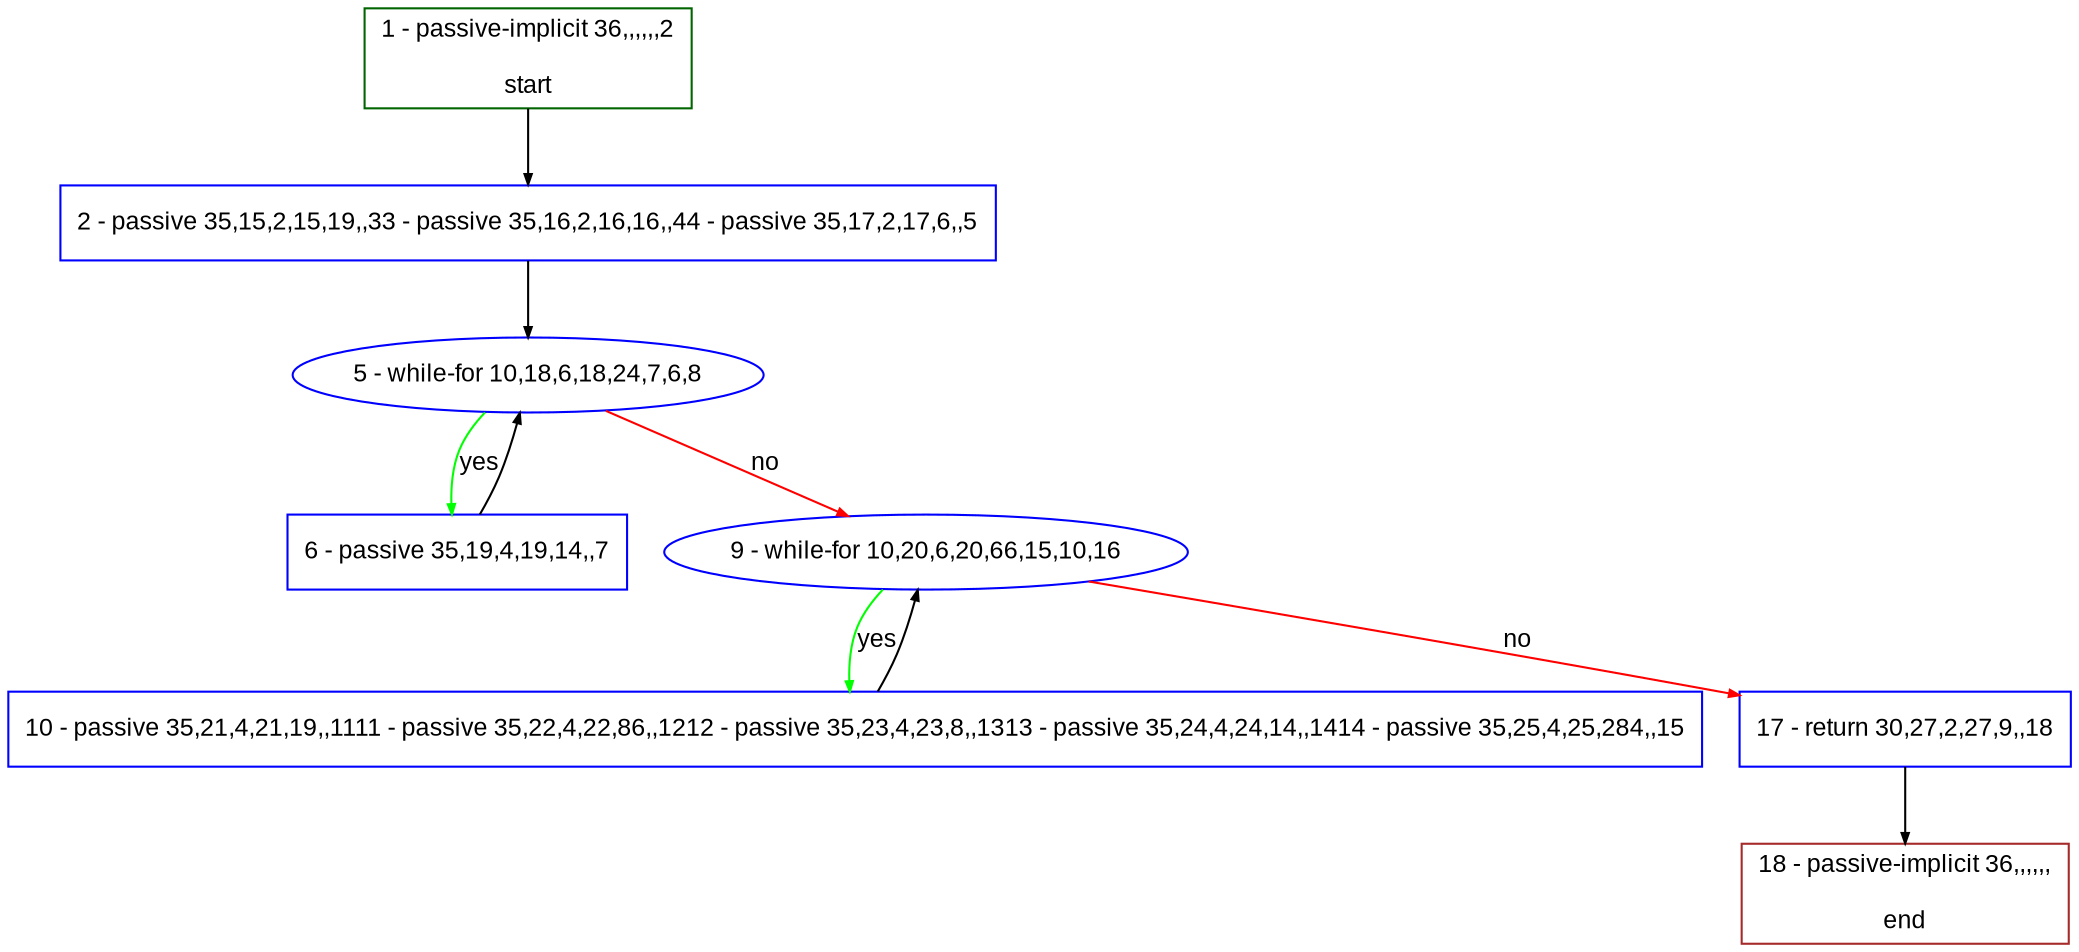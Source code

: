 digraph "" {
  graph [pack="true", label="", fontsize="12", packmode="clust", fontname="Arial", fillcolor="#FFFFCC", bgcolor="white", style="rounded,filled", compound="true"];
  node [node_initialized="no", label="", color="grey", fontsize="12", fillcolor="white", fontname="Arial", style="filled", shape="rectangle", compound="true", fixedsize="false"];
  edge [fontcolor="black", arrowhead="normal", arrowtail="none", arrowsize="0.5", ltail="", label="", color="black", fontsize="12", lhead="", fontname="Arial", dir="forward", compound="true"];
  __N1 [label="2 - passive 35,15,2,15,19,,33 - passive 35,16,2,16,16,,44 - passive 35,17,2,17,6,,5", color="#0000ff", fillcolor="#ffffff", style="filled", shape="box"];
  __N2 [label="1 - passive-implicit 36,,,,,,2\n\nstart", color="#006400", fillcolor="#ffffff", style="filled", shape="box"];
  __N3 [label="5 - while-for 10,18,6,18,24,7,6,8", color="#0000ff", fillcolor="#ffffff", style="filled", shape="oval"];
  __N4 [label="6 - passive 35,19,4,19,14,,7", color="#0000ff", fillcolor="#ffffff", style="filled", shape="box"];
  __N5 [label="9 - while-for 10,20,6,20,66,15,10,16", color="#0000ff", fillcolor="#ffffff", style="filled", shape="oval"];
  __N6 [label="10 - passive 35,21,4,21,19,,1111 - passive 35,22,4,22,86,,1212 - passive 35,23,4,23,8,,1313 - passive 35,24,4,24,14,,1414 - passive 35,25,4,25,284,,15", color="#0000ff", fillcolor="#ffffff", style="filled", shape="box"];
  __N7 [label="17 - return 30,27,2,27,9,,18", color="#0000ff", fillcolor="#ffffff", style="filled", shape="box"];
  __N8 [label="18 - passive-implicit 36,,,,,,\n\nend", color="#a52a2a", fillcolor="#ffffff", style="filled", shape="box"];
  __N2 -> __N1 [arrowhead="normal", arrowtail="none", color="#000000", label="", dir="forward"];
  __N1 -> __N3 [arrowhead="normal", arrowtail="none", color="#000000", label="", dir="forward"];
  __N3 -> __N4 [arrowhead="normal", arrowtail="none", color="#00ff00", label="yes", dir="forward"];
  __N4 -> __N3 [arrowhead="normal", arrowtail="none", color="#000000", label="", dir="forward"];
  __N3 -> __N5 [arrowhead="normal", arrowtail="none", color="#ff0000", label="no", dir="forward"];
  __N5 -> __N6 [arrowhead="normal", arrowtail="none", color="#00ff00", label="yes", dir="forward"];
  __N6 -> __N5 [arrowhead="normal", arrowtail="none", color="#000000", label="", dir="forward"];
  __N5 -> __N7 [arrowhead="normal", arrowtail="none", color="#ff0000", label="no", dir="forward"];
  __N7 -> __N8 [arrowhead="normal", arrowtail="none", color="#000000", label="", dir="forward"];
}
